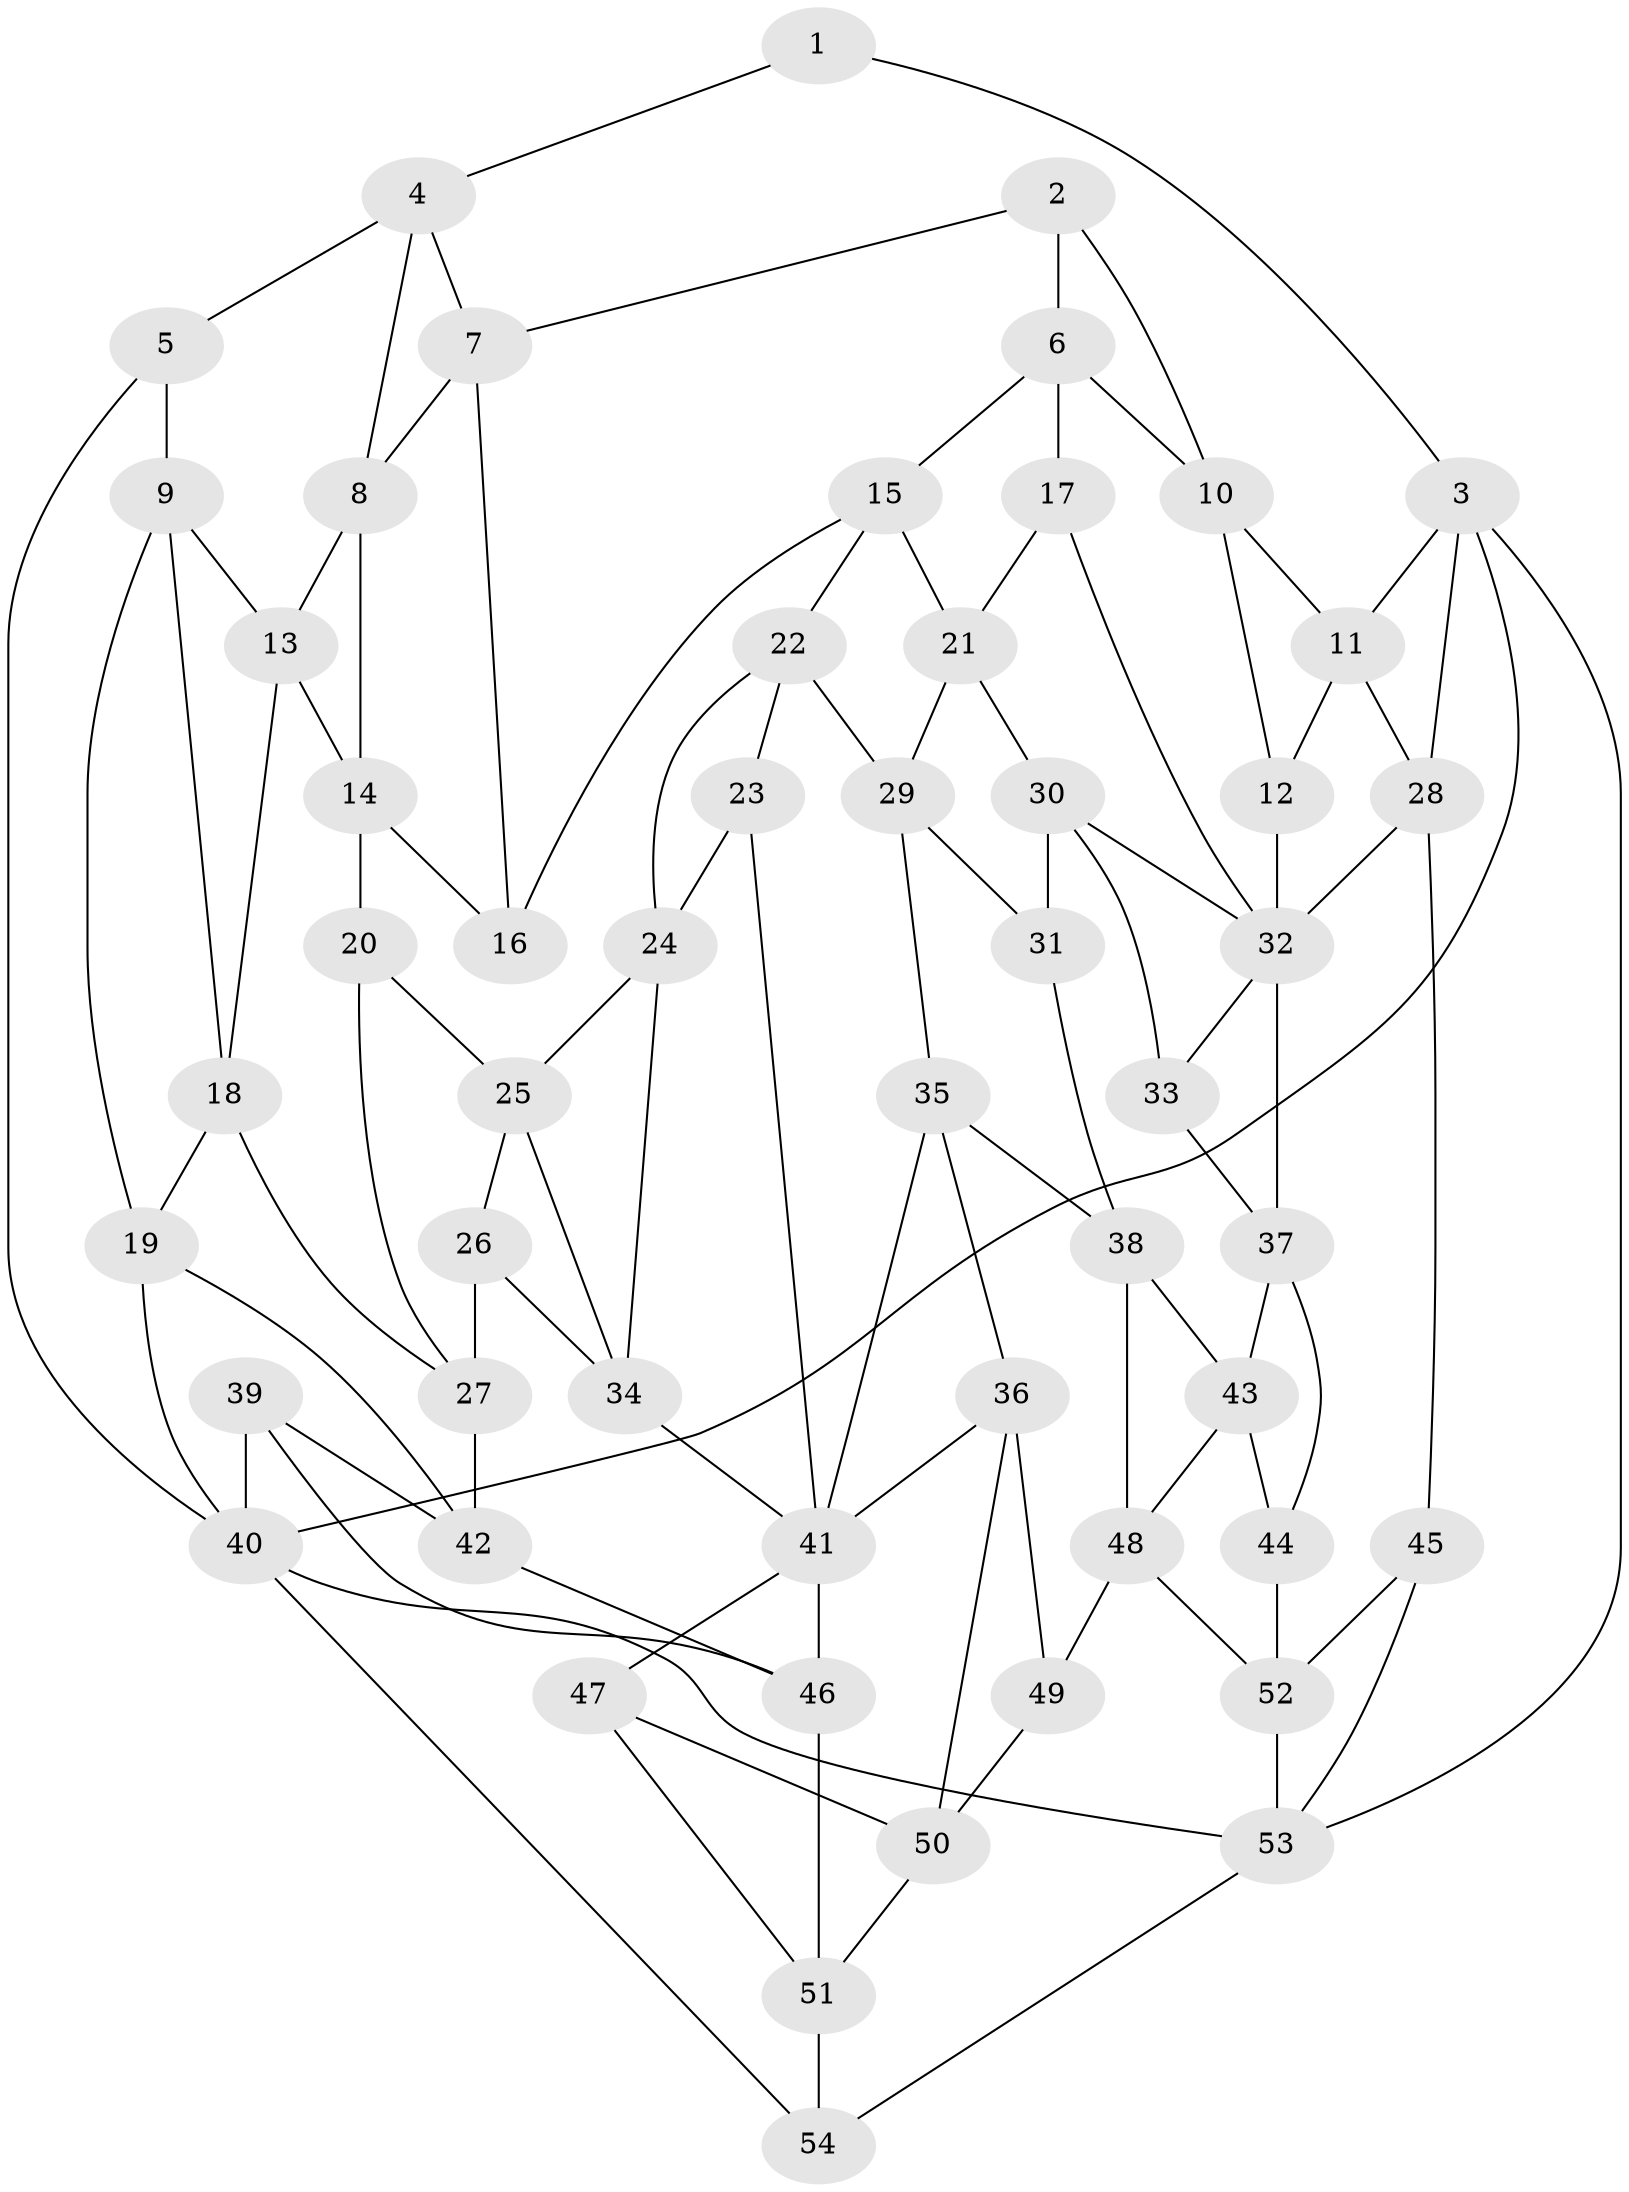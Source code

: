 // original degree distribution, {3: 0.018518518518518517, 5: 0.5555555555555556, 4: 0.2222222222222222, 6: 0.2037037037037037}
// Generated by graph-tools (version 1.1) at 2025/51/03/09/25 03:51:00]
// undirected, 54 vertices, 103 edges
graph export_dot {
graph [start="1"]
  node [color=gray90,style=filled];
  1;
  2;
  3;
  4;
  5;
  6;
  7;
  8;
  9;
  10;
  11;
  12;
  13;
  14;
  15;
  16;
  17;
  18;
  19;
  20;
  21;
  22;
  23;
  24;
  25;
  26;
  27;
  28;
  29;
  30;
  31;
  32;
  33;
  34;
  35;
  36;
  37;
  38;
  39;
  40;
  41;
  42;
  43;
  44;
  45;
  46;
  47;
  48;
  49;
  50;
  51;
  52;
  53;
  54;
  1 -- 3 [weight=1.0];
  1 -- 4 [weight=1.0];
  2 -- 6 [weight=1.0];
  2 -- 7 [weight=1.0];
  2 -- 10 [weight=1.0];
  3 -- 11 [weight=1.0];
  3 -- 28 [weight=1.0];
  3 -- 40 [weight=1.0];
  3 -- 53 [weight=1.0];
  4 -- 5 [weight=1.0];
  4 -- 7 [weight=1.0];
  4 -- 8 [weight=1.0];
  5 -- 9 [weight=1.0];
  5 -- 40 [weight=1.0];
  6 -- 10 [weight=1.0];
  6 -- 15 [weight=1.0];
  6 -- 17 [weight=1.0];
  7 -- 8 [weight=1.0];
  7 -- 16 [weight=1.0];
  8 -- 13 [weight=1.0];
  8 -- 14 [weight=1.0];
  9 -- 13 [weight=1.0];
  9 -- 18 [weight=1.0];
  9 -- 19 [weight=1.0];
  10 -- 11 [weight=1.0];
  10 -- 12 [weight=1.0];
  11 -- 12 [weight=1.0];
  11 -- 28 [weight=1.0];
  12 -- 32 [weight=1.0];
  13 -- 14 [weight=1.0];
  13 -- 18 [weight=1.0];
  14 -- 16 [weight=1.0];
  14 -- 20 [weight=1.0];
  15 -- 16 [weight=1.0];
  15 -- 21 [weight=1.0];
  15 -- 22 [weight=1.0];
  17 -- 21 [weight=1.0];
  17 -- 32 [weight=1.0];
  18 -- 19 [weight=1.0];
  18 -- 27 [weight=1.0];
  19 -- 40 [weight=1.0];
  19 -- 42 [weight=1.0];
  20 -- 25 [weight=1.0];
  20 -- 27 [weight=1.0];
  21 -- 29 [weight=1.0];
  21 -- 30 [weight=1.0];
  22 -- 23 [weight=1.0];
  22 -- 24 [weight=1.0];
  22 -- 29 [weight=1.0];
  23 -- 24 [weight=1.0];
  23 -- 41 [weight=1.0];
  24 -- 25 [weight=1.0];
  24 -- 34 [weight=1.0];
  25 -- 26 [weight=1.0];
  25 -- 34 [weight=1.0];
  26 -- 27 [weight=1.0];
  26 -- 34 [weight=1.0];
  27 -- 42 [weight=1.0];
  28 -- 32 [weight=1.0];
  28 -- 45 [weight=1.0];
  29 -- 31 [weight=1.0];
  29 -- 35 [weight=1.0];
  30 -- 31 [weight=1.0];
  30 -- 32 [weight=1.0];
  30 -- 33 [weight=1.0];
  31 -- 38 [weight=1.0];
  32 -- 33 [weight=1.0];
  32 -- 37 [weight=1.0];
  33 -- 37 [weight=1.0];
  34 -- 41 [weight=1.0];
  35 -- 36 [weight=1.0];
  35 -- 38 [weight=1.0];
  35 -- 41 [weight=1.0];
  36 -- 41 [weight=1.0];
  36 -- 49 [weight=1.0];
  36 -- 50 [weight=1.0];
  37 -- 43 [weight=1.0];
  37 -- 44 [weight=1.0];
  38 -- 43 [weight=1.0];
  38 -- 48 [weight=1.0];
  39 -- 40 [weight=1.0];
  39 -- 42 [weight=1.0];
  39 -- 46 [weight=1.0];
  40 -- 53 [weight=1.0];
  40 -- 54 [weight=1.0];
  41 -- 46 [weight=1.0];
  41 -- 47 [weight=1.0];
  42 -- 46 [weight=1.0];
  43 -- 44 [weight=1.0];
  43 -- 48 [weight=1.0];
  44 -- 52 [weight=1.0];
  45 -- 52 [weight=1.0];
  45 -- 53 [weight=1.0];
  46 -- 51 [weight=1.0];
  47 -- 50 [weight=1.0];
  47 -- 51 [weight=1.0];
  48 -- 49 [weight=1.0];
  48 -- 52 [weight=1.0];
  49 -- 50 [weight=1.0];
  50 -- 51 [weight=1.0];
  51 -- 54 [weight=1.0];
  52 -- 53 [weight=1.0];
  53 -- 54 [weight=1.0];
}
